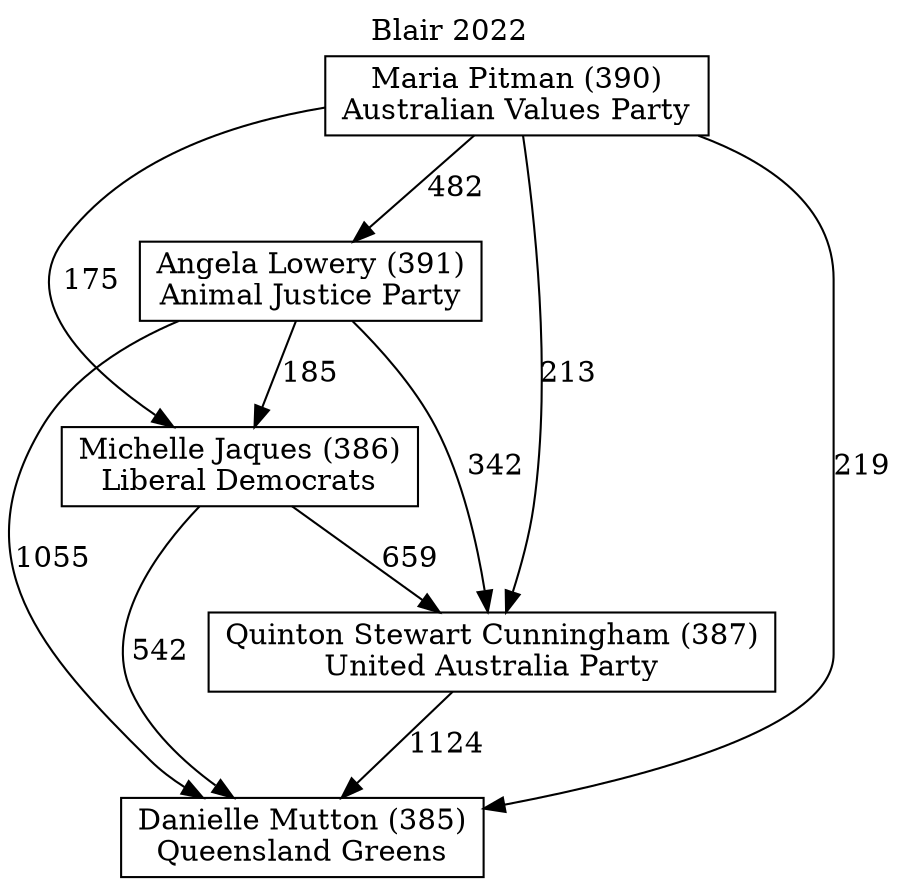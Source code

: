 // House preference flow
digraph "Danielle Mutton (385)_Blair_2022" {
	graph [label="Blair 2022" labelloc=t mclimit=10]
	node [shape=box]
	"Michelle Jaques (386)" [label="Michelle Jaques (386)
Liberal Democrats"]
	"Angela Lowery (391)" [label="Angela Lowery (391)
Animal Justice Party"]
	"Danielle Mutton (385)" [label="Danielle Mutton (385)
Queensland Greens"]
	"Quinton Stewart Cunningham (387)" [label="Quinton Stewart Cunningham (387)
United Australia Party"]
	"Maria Pitman (390)" [label="Maria Pitman (390)
Australian Values Party"]
	"Angela Lowery (391)" -> "Michelle Jaques (386)" [label=185]
	"Maria Pitman (390)" -> "Angela Lowery (391)" [label=482]
	"Quinton Stewart Cunningham (387)" -> "Danielle Mutton (385)" [label=1124]
	"Maria Pitman (390)" -> "Quinton Stewart Cunningham (387)" [label=213]
	"Michelle Jaques (386)" -> "Danielle Mutton (385)" [label=542]
	"Maria Pitman (390)" -> "Danielle Mutton (385)" [label=219]
	"Maria Pitman (390)" -> "Michelle Jaques (386)" [label=175]
	"Angela Lowery (391)" -> "Danielle Mutton (385)" [label=1055]
	"Michelle Jaques (386)" -> "Quinton Stewart Cunningham (387)" [label=659]
	"Angela Lowery (391)" -> "Quinton Stewart Cunningham (387)" [label=342]
}
